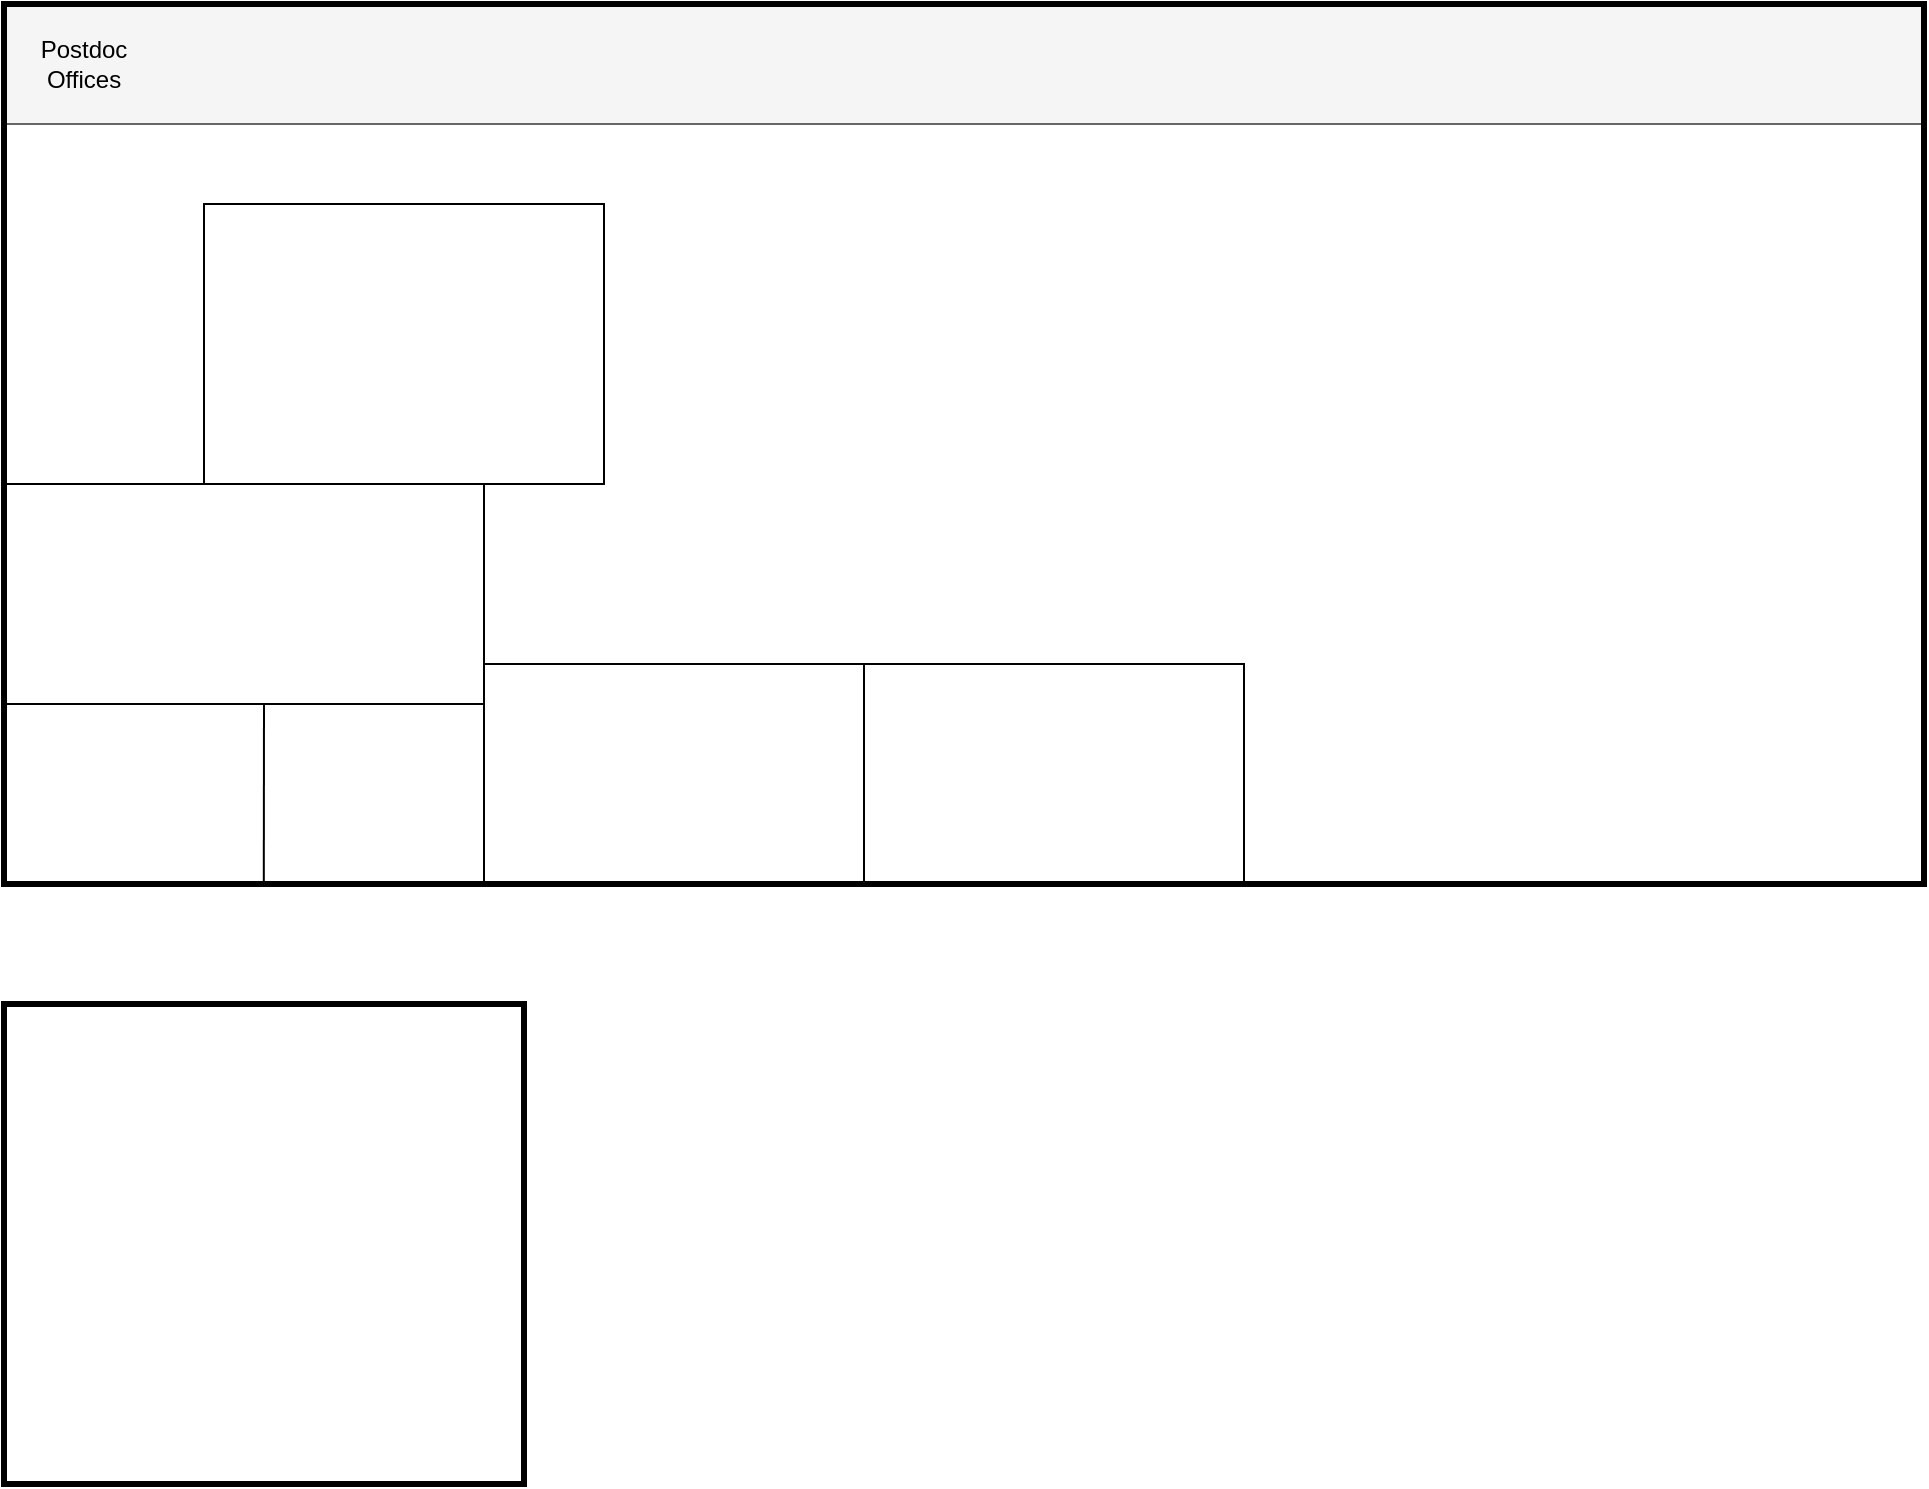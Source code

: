 <mxfile version="22.1.21" type="github">
  <diagram name="Page-1" id="cr1Za1uVQgATXjZ6iJ6d">
    <mxGraphModel dx="989" dy="532" grid="1" gridSize="10" guides="1" tooltips="1" connect="1" arrows="1" fold="1" page="1" pageScale="1" pageWidth="1100" pageHeight="850" math="0" shadow="0">
      <root>
        <mxCell id="0" />
        <mxCell id="1" parent="0" />
        <mxCell id="AhOhHvn87h0xQgYjtJXQ-3" value="" style="rounded=0;whiteSpace=wrap;html=1;strokeWidth=3;fillColor=none;" vertex="1" parent="1">
          <mxGeometry x="60" y="560" width="260" height="240" as="geometry" />
        </mxCell>
        <mxCell id="AhOhHvn87h0xQgYjtJXQ-5" value="" style="rounded=0;whiteSpace=wrap;html=1;fillColor=#f5f5f5;fontColor=#333333;strokeColor=#666666;shadow=0;glass=0;" vertex="1" parent="1">
          <mxGeometry x="60" y="60" width="960" height="60" as="geometry" />
        </mxCell>
        <mxCell id="AhOhHvn87h0xQgYjtJXQ-2" value="" style="rounded=0;whiteSpace=wrap;html=1;fillColor=none;strokeWidth=3;" vertex="1" parent="1">
          <mxGeometry x="60" y="60" width="960" height="440" as="geometry" />
        </mxCell>
        <mxCell id="AhOhHvn87h0xQgYjtJXQ-6" value="Postdoc Offices" style="text;html=1;strokeColor=none;fillColor=none;align=center;verticalAlign=middle;whiteSpace=wrap;rounded=0;" vertex="1" parent="1">
          <mxGeometry x="70" y="75" width="60" height="30" as="geometry" />
        </mxCell>
        <mxCell id="AhOhHvn87h0xQgYjtJXQ-7" value="" style="rounded=0;whiteSpace=wrap;html=1;fillColor=none;" vertex="1" parent="1">
          <mxGeometry x="160" y="160" width="200" height="140" as="geometry" />
        </mxCell>
        <mxCell id="AhOhHvn87h0xQgYjtJXQ-8" value="" style="rounded=0;whiteSpace=wrap;html=1;fillColor=none;" vertex="1" parent="1">
          <mxGeometry x="60" y="300" width="240" height="200" as="geometry" />
        </mxCell>
        <mxCell id="AhOhHvn87h0xQgYjtJXQ-9" value="" style="rounded=0;whiteSpace=wrap;html=1;fillColor=none;" vertex="1" parent="1">
          <mxGeometry x="60" y="300" width="240" height="110" as="geometry" />
        </mxCell>
        <mxCell id="AhOhHvn87h0xQgYjtJXQ-10" value="" style="endArrow=none;html=1;rounded=0;" edge="1" parent="1">
          <mxGeometry width="50" height="50" relative="1" as="geometry">
            <mxPoint x="189.9" y="500" as="sourcePoint" />
            <mxPoint x="190" y="410" as="targetPoint" />
          </mxGeometry>
        </mxCell>
        <mxCell id="AhOhHvn87h0xQgYjtJXQ-11" value="" style="rounded=0;whiteSpace=wrap;html=1;fillColor=none;" vertex="1" parent="1">
          <mxGeometry x="300" y="390" width="190" height="110" as="geometry" />
        </mxCell>
        <mxCell id="AhOhHvn87h0xQgYjtJXQ-12" value="" style="rounded=0;whiteSpace=wrap;html=1;fillColor=none;" vertex="1" parent="1">
          <mxGeometry x="490" y="390" width="190" height="110" as="geometry" />
        </mxCell>
      </root>
    </mxGraphModel>
  </diagram>
</mxfile>
